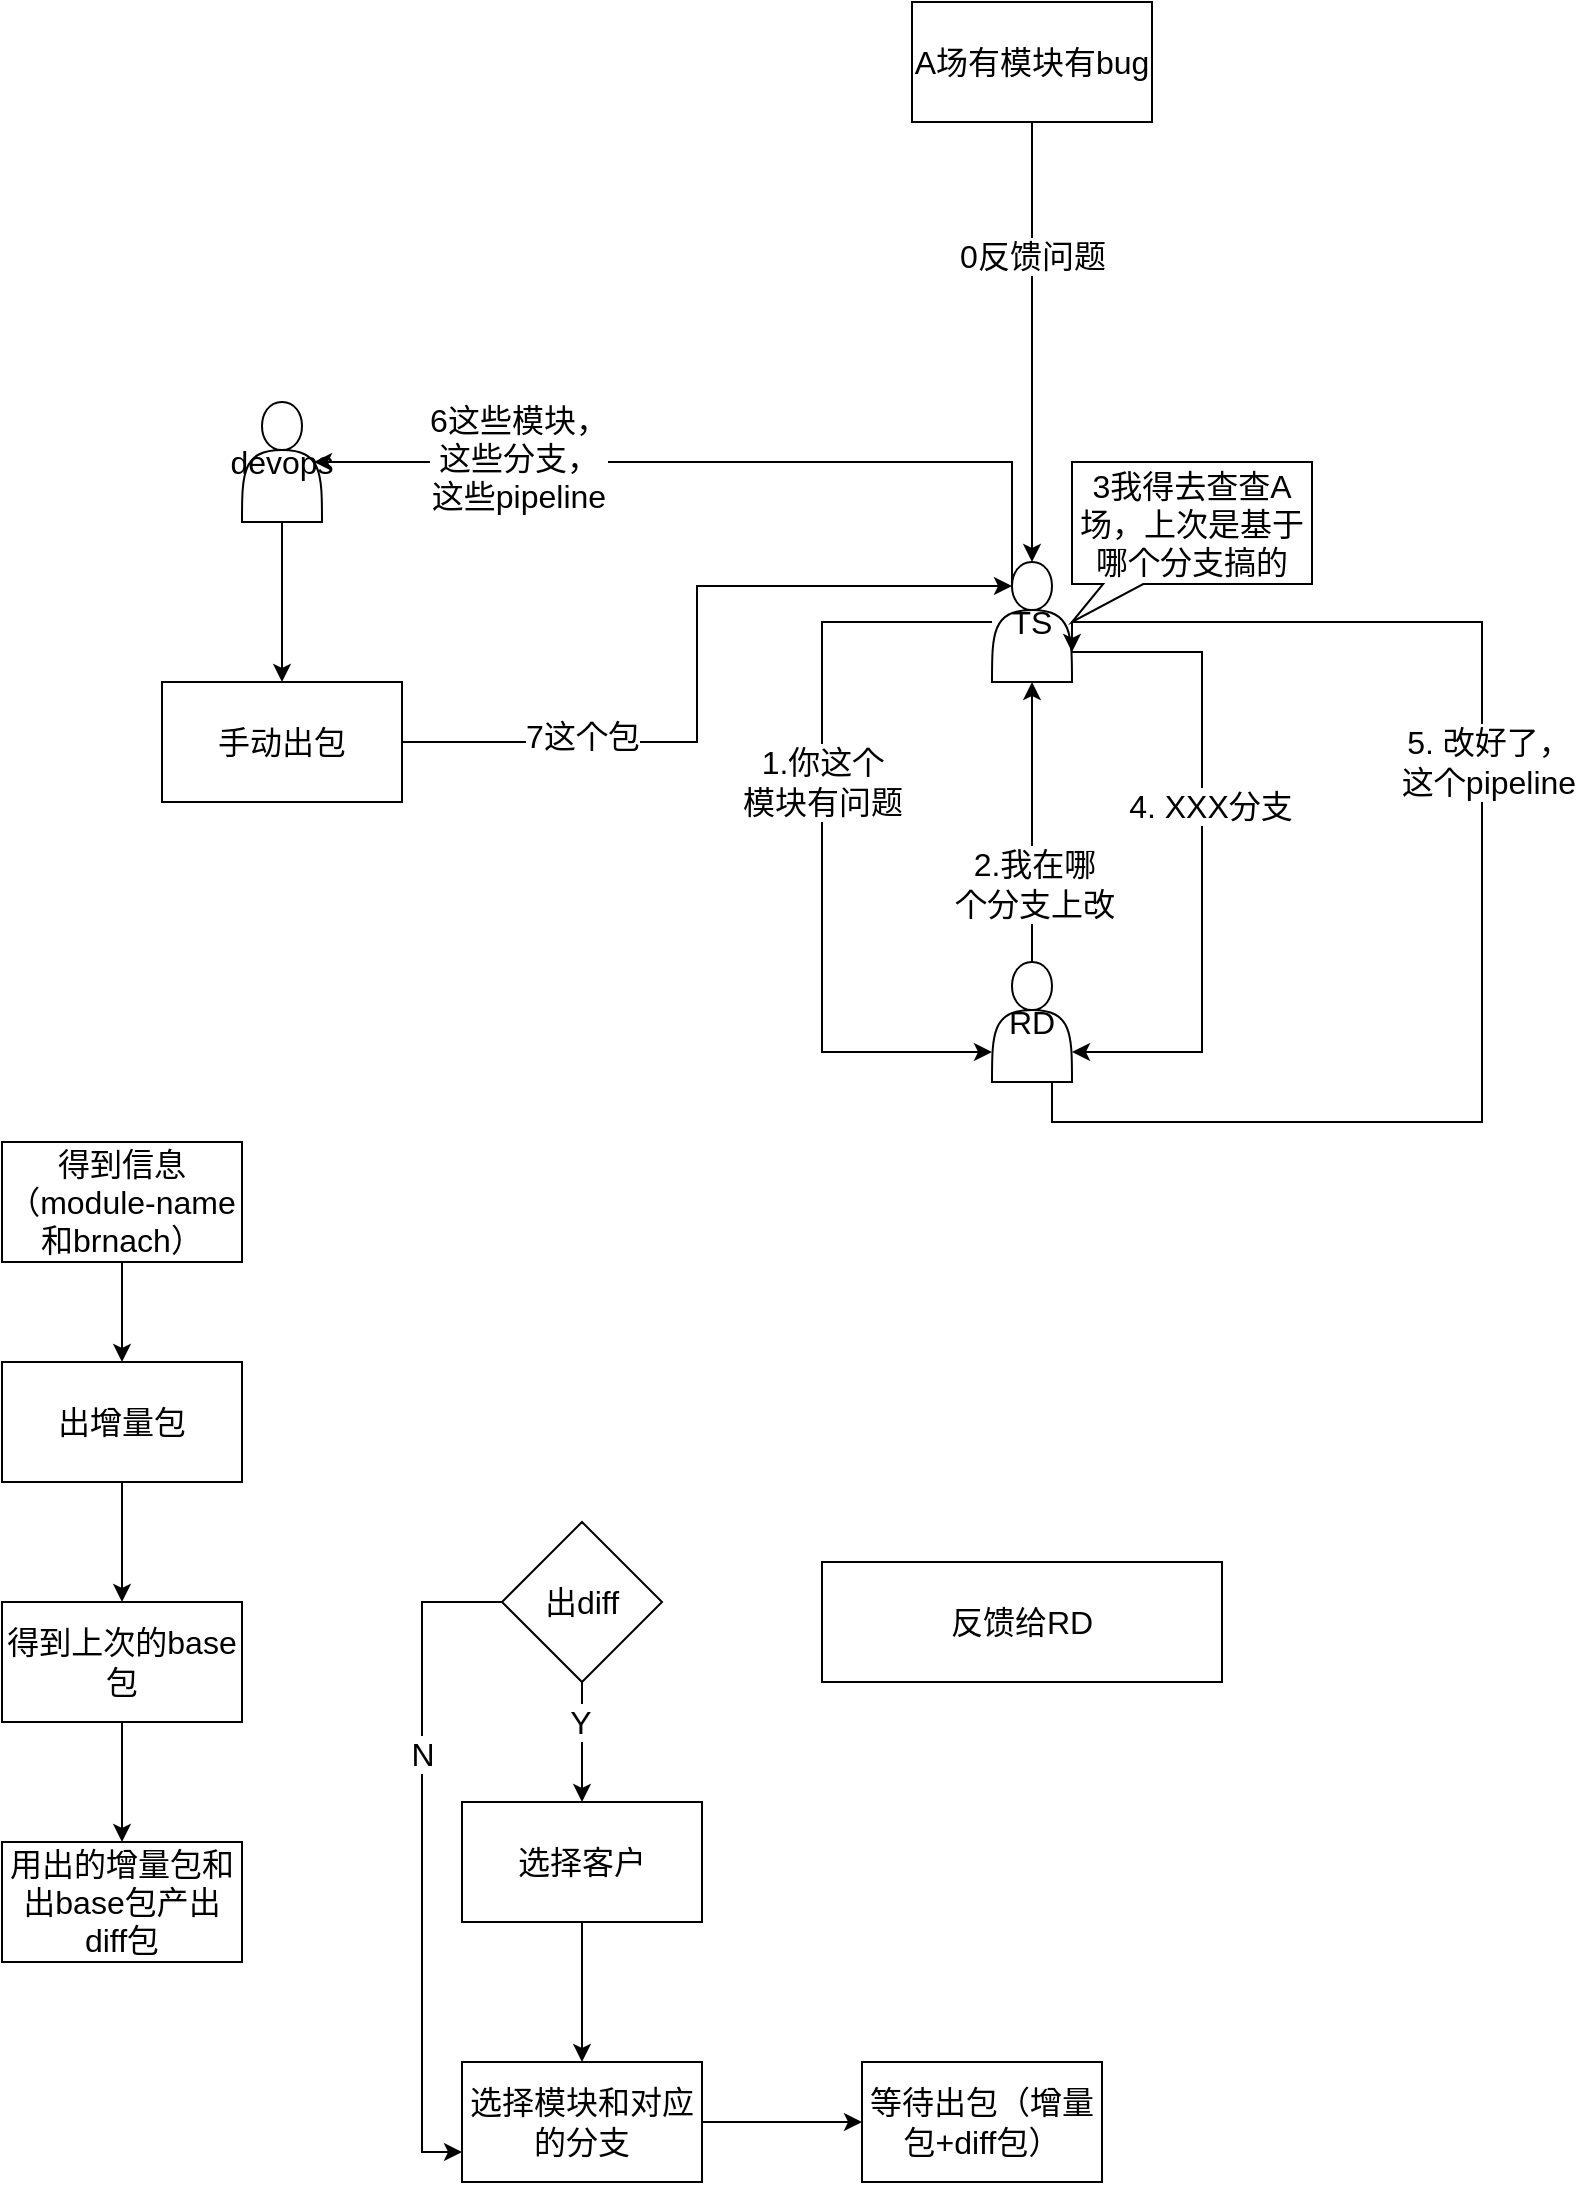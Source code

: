 <mxfile version="12.3.3" type="github" pages="1">
  <diagram id="h-nl5lxO03copgnb_cJI" name="第 1 页">
    <mxGraphModel dx="1106" dy="702" grid="1" gridSize="10" guides="1" tooltips="1" connect="1" arrows="1" fold="1" page="1" pageScale="1" pageWidth="827" pageHeight="1169" math="0" shadow="0">
      <root>
        <mxCell id="0"/>
        <mxCell id="1" parent="0"/>
        <mxCell id="Yf0kbL9KeZLlyTGPM-XU-5" value="" style="edgeStyle=orthogonalEdgeStyle;rounded=0;orthogonalLoop=1;jettySize=auto;html=1;fontSize=16;" edge="1" parent="1" source="Yf0kbL9KeZLlyTGPM-XU-1" target="Yf0kbL9KeZLlyTGPM-XU-4">
          <mxGeometry relative="1" as="geometry"/>
        </mxCell>
        <mxCell id="Yf0kbL9KeZLlyTGPM-XU-1" value="出增量包" style="rounded=0;whiteSpace=wrap;html=1;fontSize=16;" vertex="1" parent="1">
          <mxGeometry x="20" y="720" width="120" height="60" as="geometry"/>
        </mxCell>
        <mxCell id="Yf0kbL9KeZLlyTGPM-XU-3" value="" style="edgeStyle=orthogonalEdgeStyle;rounded=0;orthogonalLoop=1;jettySize=auto;html=1;fontSize=16;" edge="1" parent="1" source="Yf0kbL9KeZLlyTGPM-XU-2" target="Yf0kbL9KeZLlyTGPM-XU-1">
          <mxGeometry relative="1" as="geometry"/>
        </mxCell>
        <mxCell id="Yf0kbL9KeZLlyTGPM-XU-2" value="得到信息（module-name和brnach）" style="rounded=0;whiteSpace=wrap;html=1;fontSize=16;" vertex="1" parent="1">
          <mxGeometry x="20" y="610" width="120" height="60" as="geometry"/>
        </mxCell>
        <mxCell id="Yf0kbL9KeZLlyTGPM-XU-7" value="" style="edgeStyle=orthogonalEdgeStyle;rounded=0;orthogonalLoop=1;jettySize=auto;html=1;fontSize=16;" edge="1" parent="1" source="Yf0kbL9KeZLlyTGPM-XU-4" target="Yf0kbL9KeZLlyTGPM-XU-6">
          <mxGeometry relative="1" as="geometry"/>
        </mxCell>
        <mxCell id="Yf0kbL9KeZLlyTGPM-XU-4" value="得到上次的base包" style="rounded=0;whiteSpace=wrap;html=1;fontSize=16;" vertex="1" parent="1">
          <mxGeometry x="20" y="840" width="120" height="60" as="geometry"/>
        </mxCell>
        <mxCell id="Yf0kbL9KeZLlyTGPM-XU-6" value="用出的增量包和出base包产出diff包" style="rounded=0;whiteSpace=wrap;html=1;fontSize=16;" vertex="1" parent="1">
          <mxGeometry x="20" y="960" width="120" height="60" as="geometry"/>
        </mxCell>
        <mxCell id="Yf0kbL9KeZLlyTGPM-XU-12" value="" style="edgeStyle=orthogonalEdgeStyle;rounded=0;orthogonalLoop=1;jettySize=auto;html=1;fontSize=16;" edge="1" parent="1" source="Yf0kbL9KeZLlyTGPM-XU-9" target="Yf0kbL9KeZLlyTGPM-XU-11">
          <mxGeometry relative="1" as="geometry"/>
        </mxCell>
        <mxCell id="Yf0kbL9KeZLlyTGPM-XU-9" value="选择模块和对应的分支" style="rounded=0;whiteSpace=wrap;html=1;fontSize=16;" vertex="1" parent="1">
          <mxGeometry x="250" y="1070" width="120" height="60" as="geometry"/>
        </mxCell>
        <mxCell id="Yf0kbL9KeZLlyTGPM-XU-11" value="等待出包（增量包+diff包）" style="rounded=0;whiteSpace=wrap;html=1;fontSize=16;" vertex="1" parent="1">
          <mxGeometry x="450" y="1070" width="120" height="60" as="geometry"/>
        </mxCell>
        <mxCell id="Yf0kbL9KeZLlyTGPM-XU-15" value="" style="edgeStyle=orthogonalEdgeStyle;rounded=0;orthogonalLoop=1;jettySize=auto;html=1;fontSize=16;" edge="1" parent="1" source="Yf0kbL9KeZLlyTGPM-XU-13" target="Yf0kbL9KeZLlyTGPM-XU-14">
          <mxGeometry relative="1" as="geometry"/>
        </mxCell>
        <mxCell id="Yf0kbL9KeZLlyTGPM-XU-16" value="Y" style="text;html=1;align=center;verticalAlign=middle;resizable=0;points=[];;labelBackgroundColor=#ffffff;fontSize=16;" vertex="1" connectable="0" parent="Yf0kbL9KeZLlyTGPM-XU-15">
          <mxGeometry x="-0.326" y="-1" relative="1" as="geometry">
            <mxPoint as="offset"/>
          </mxGeometry>
        </mxCell>
        <mxCell id="Yf0kbL9KeZLlyTGPM-XU-18" style="edgeStyle=orthogonalEdgeStyle;rounded=0;orthogonalLoop=1;jettySize=auto;html=1;entryX=0;entryY=0.75;entryDx=0;entryDy=0;fontSize=16;" edge="1" parent="1" source="Yf0kbL9KeZLlyTGPM-XU-13" target="Yf0kbL9KeZLlyTGPM-XU-9">
          <mxGeometry relative="1" as="geometry">
            <Array as="points">
              <mxPoint x="230" y="840"/>
              <mxPoint x="230" y="1115"/>
            </Array>
          </mxGeometry>
        </mxCell>
        <mxCell id="Yf0kbL9KeZLlyTGPM-XU-19" value="N" style="text;html=1;align=center;verticalAlign=middle;resizable=0;points=[];;labelBackgroundColor=#ffffff;fontSize=16;" vertex="1" connectable="0" parent="Yf0kbL9KeZLlyTGPM-XU-18">
          <mxGeometry x="-0.306" relative="1" as="geometry">
            <mxPoint as="offset"/>
          </mxGeometry>
        </mxCell>
        <mxCell id="Yf0kbL9KeZLlyTGPM-XU-13" value="出diff" style="rhombus;whiteSpace=wrap;html=1;fontSize=16;" vertex="1" parent="1">
          <mxGeometry x="270" y="800" width="80" height="80" as="geometry"/>
        </mxCell>
        <mxCell id="Yf0kbL9KeZLlyTGPM-XU-17" value="" style="edgeStyle=orthogonalEdgeStyle;rounded=0;orthogonalLoop=1;jettySize=auto;html=1;fontSize=16;" edge="1" parent="1" source="Yf0kbL9KeZLlyTGPM-XU-14" target="Yf0kbL9KeZLlyTGPM-XU-9">
          <mxGeometry relative="1" as="geometry"/>
        </mxCell>
        <mxCell id="Yf0kbL9KeZLlyTGPM-XU-14" value="选择客户" style="rounded=0;whiteSpace=wrap;html=1;fontSize=16;" vertex="1" parent="1">
          <mxGeometry x="250" y="940" width="120" height="60" as="geometry"/>
        </mxCell>
        <mxCell id="Yf0kbL9KeZLlyTGPM-XU-22" value="" style="edgeStyle=orthogonalEdgeStyle;rounded=0;orthogonalLoop=1;jettySize=auto;html=1;fontSize=16;entryX=0.5;entryY=0;entryDx=0;entryDy=0;" edge="1" parent="1" source="Yf0kbL9KeZLlyTGPM-XU-20" target="Yf0kbL9KeZLlyTGPM-XU-36">
          <mxGeometry relative="1" as="geometry">
            <mxPoint x="535" y="310" as="targetPoint"/>
          </mxGeometry>
        </mxCell>
        <mxCell id="Yf0kbL9KeZLlyTGPM-XU-28" value="0反馈问题" style="text;html=1;align=center;verticalAlign=middle;resizable=0;points=[];;labelBackgroundColor=#ffffff;fontSize=16;" vertex="1" connectable="0" parent="Yf0kbL9KeZLlyTGPM-XU-22">
          <mxGeometry x="-0.397" relative="1" as="geometry">
            <mxPoint as="offset"/>
          </mxGeometry>
        </mxCell>
        <mxCell id="Yf0kbL9KeZLlyTGPM-XU-20" value="A场有模块有bug" style="rounded=0;whiteSpace=wrap;html=1;fontSize=16;" vertex="1" parent="1">
          <mxGeometry x="475" y="40" width="120" height="60" as="geometry"/>
        </mxCell>
        <mxCell id="Yf0kbL9KeZLlyTGPM-XU-23" value="反馈给RD" style="rounded=0;whiteSpace=wrap;html=1;fontSize=16;" vertex="1" parent="1">
          <mxGeometry x="430" y="820" width="200" height="60" as="geometry"/>
        </mxCell>
        <mxCell id="Yf0kbL9KeZLlyTGPM-XU-26" value="3我得去查查A场，上次是基于哪个分支搞的" style="shape=callout;whiteSpace=wrap;html=1;perimeter=calloutPerimeter;fontSize=16;size=19;position=0.13;position2=0;" vertex="1" parent="1">
          <mxGeometry x="555" y="270" width="120" height="80" as="geometry"/>
        </mxCell>
        <mxCell id="Yf0kbL9KeZLlyTGPM-XU-39" style="edgeStyle=orthogonalEdgeStyle;rounded=0;orthogonalLoop=1;jettySize=auto;html=1;entryX=0;entryY=0.75;entryDx=0;entryDy=0;fontSize=16;" edge="1" parent="1" source="Yf0kbL9KeZLlyTGPM-XU-36" target="Yf0kbL9KeZLlyTGPM-XU-37">
          <mxGeometry relative="1" as="geometry">
            <Array as="points">
              <mxPoint x="430" y="350"/>
              <mxPoint x="430" y="565"/>
            </Array>
          </mxGeometry>
        </mxCell>
        <mxCell id="Yf0kbL9KeZLlyTGPM-XU-40" value="1.你这个&lt;br&gt;模块有问题" style="text;html=1;align=center;verticalAlign=middle;resizable=0;points=[];;labelBackgroundColor=#ffffff;fontSize=16;" vertex="1" connectable="0" parent="Yf0kbL9KeZLlyTGPM-XU-39">
          <mxGeometry x="-0.143" relative="1" as="geometry">
            <mxPoint as="offset"/>
          </mxGeometry>
        </mxCell>
        <mxCell id="Yf0kbL9KeZLlyTGPM-XU-44" style="edgeStyle=orthogonalEdgeStyle;rounded=0;orthogonalLoop=1;jettySize=auto;html=1;exitX=1;exitY=0.75;exitDx=0;exitDy=0;entryX=1;entryY=0.75;entryDx=0;entryDy=0;fontSize=16;" edge="1" parent="1" source="Yf0kbL9KeZLlyTGPM-XU-36" target="Yf0kbL9KeZLlyTGPM-XU-37">
          <mxGeometry relative="1" as="geometry">
            <Array as="points">
              <mxPoint x="620" y="365"/>
              <mxPoint x="620" y="565"/>
            </Array>
          </mxGeometry>
        </mxCell>
        <mxCell id="Yf0kbL9KeZLlyTGPM-XU-45" value="4. XXX分支" style="text;html=1;align=center;verticalAlign=middle;resizable=0;points=[];;labelBackgroundColor=#ffffff;fontSize=16;" vertex="1" connectable="0" parent="Yf0kbL9KeZLlyTGPM-XU-44">
          <mxGeometry x="-0.139" y="4" relative="1" as="geometry">
            <mxPoint as="offset"/>
          </mxGeometry>
        </mxCell>
        <mxCell id="Yf0kbL9KeZLlyTGPM-XU-48" style="edgeStyle=orthogonalEdgeStyle;rounded=0;orthogonalLoop=1;jettySize=auto;html=1;exitX=0.25;exitY=0.2;exitDx=0;exitDy=0;exitPerimeter=0;fontSize=16;entryX=0.9;entryY=0.5;entryDx=0;entryDy=0;entryPerimeter=0;" edge="1" parent="1" source="Yf0kbL9KeZLlyTGPM-XU-36" target="Yf0kbL9KeZLlyTGPM-XU-38">
          <mxGeometry relative="1" as="geometry">
            <mxPoint x="220" y="260" as="targetPoint"/>
            <Array as="points">
              <mxPoint x="525" y="270"/>
            </Array>
          </mxGeometry>
        </mxCell>
        <mxCell id="Yf0kbL9KeZLlyTGPM-XU-49" value="6这些模块，&lt;br&gt;这些分支，&lt;br&gt;这些pipeline" style="text;html=1;align=center;verticalAlign=middle;resizable=0;points=[];;labelBackgroundColor=#ffffff;fontSize=16;" vertex="1" connectable="0" parent="Yf0kbL9KeZLlyTGPM-XU-48">
          <mxGeometry x="0.505" y="-2" relative="1" as="geometry">
            <mxPoint as="offset"/>
          </mxGeometry>
        </mxCell>
        <mxCell id="Yf0kbL9KeZLlyTGPM-XU-36" value="TS" style="shape=actor;whiteSpace=wrap;html=1;fontSize=16;" vertex="1" parent="1">
          <mxGeometry x="515" y="320" width="40" height="60" as="geometry"/>
        </mxCell>
        <mxCell id="Yf0kbL9KeZLlyTGPM-XU-41" style="edgeStyle=orthogonalEdgeStyle;rounded=0;orthogonalLoop=1;jettySize=auto;html=1;entryX=0.5;entryY=1;entryDx=0;entryDy=0;fontSize=16;" edge="1" parent="1" source="Yf0kbL9KeZLlyTGPM-XU-37" target="Yf0kbL9KeZLlyTGPM-XU-36">
          <mxGeometry relative="1" as="geometry"/>
        </mxCell>
        <mxCell id="Yf0kbL9KeZLlyTGPM-XU-43" value="2.我在哪&lt;br&gt;个分支上改" style="text;html=1;align=center;verticalAlign=middle;resizable=0;points=[];;labelBackgroundColor=#ffffff;fontSize=16;" vertex="1" connectable="0" parent="Yf0kbL9KeZLlyTGPM-XU-41">
          <mxGeometry x="-0.445" y="-1" relative="1" as="geometry">
            <mxPoint as="offset"/>
          </mxGeometry>
        </mxCell>
        <mxCell id="Yf0kbL9KeZLlyTGPM-XU-46" style="edgeStyle=orthogonalEdgeStyle;rounded=0;orthogonalLoop=1;jettySize=auto;html=1;exitX=0.75;exitY=1;exitDx=0;exitDy=0;entryX=1;entryY=0.75;entryDx=0;entryDy=0;fontSize=16;" edge="1" parent="1" source="Yf0kbL9KeZLlyTGPM-XU-37" target="Yf0kbL9KeZLlyTGPM-XU-36">
          <mxGeometry relative="1" as="geometry">
            <Array as="points">
              <mxPoint x="545" y="600"/>
              <mxPoint x="760" y="600"/>
              <mxPoint x="760" y="350"/>
              <mxPoint x="555" y="350"/>
            </Array>
          </mxGeometry>
        </mxCell>
        <mxCell id="Yf0kbL9KeZLlyTGPM-XU-47" value="5. 改好了，&lt;br&gt;这个pipeline" style="text;html=1;align=center;verticalAlign=middle;resizable=0;points=[];;labelBackgroundColor=#ffffff;fontSize=16;" vertex="1" connectable="0" parent="Yf0kbL9KeZLlyTGPM-XU-46">
          <mxGeometry x="0.177" y="-3" relative="1" as="geometry">
            <mxPoint as="offset"/>
          </mxGeometry>
        </mxCell>
        <mxCell id="Yf0kbL9KeZLlyTGPM-XU-37" value="RD" style="shape=actor;whiteSpace=wrap;html=1;fontSize=16;" vertex="1" parent="1">
          <mxGeometry x="515" y="520" width="40" height="60" as="geometry"/>
        </mxCell>
        <mxCell id="Yf0kbL9KeZLlyTGPM-XU-52" value="" style="edgeStyle=orthogonalEdgeStyle;rounded=0;orthogonalLoop=1;jettySize=auto;html=1;fontSize=16;" edge="1" parent="1" source="Yf0kbL9KeZLlyTGPM-XU-38">
          <mxGeometry relative="1" as="geometry">
            <mxPoint x="160" y="380" as="targetPoint"/>
          </mxGeometry>
        </mxCell>
        <mxCell id="Yf0kbL9KeZLlyTGPM-XU-38" value="devops" style="shape=actor;whiteSpace=wrap;html=1;fontSize=16;" vertex="1" parent="1">
          <mxGeometry x="140" y="240" width="40" height="60" as="geometry"/>
        </mxCell>
        <mxCell id="Yf0kbL9KeZLlyTGPM-XU-53" style="edgeStyle=orthogonalEdgeStyle;rounded=0;orthogonalLoop=1;jettySize=auto;html=1;entryX=0.25;entryY=0.2;entryDx=0;entryDy=0;entryPerimeter=0;fontSize=16;" edge="1" parent="1" source="Yf0kbL9KeZLlyTGPM-XU-50" target="Yf0kbL9KeZLlyTGPM-XU-36">
          <mxGeometry relative="1" as="geometry"/>
        </mxCell>
        <mxCell id="Yf0kbL9KeZLlyTGPM-XU-54" value="7这个包" style="text;html=1;align=center;verticalAlign=middle;resizable=0;points=[];;labelBackgroundColor=#ffffff;fontSize=16;" vertex="1" connectable="0" parent="Yf0kbL9KeZLlyTGPM-XU-53">
          <mxGeometry x="-0.532" y="3" relative="1" as="geometry">
            <mxPoint as="offset"/>
          </mxGeometry>
        </mxCell>
        <mxCell id="Yf0kbL9KeZLlyTGPM-XU-50" value="手动出包" style="rounded=0;whiteSpace=wrap;html=1;fontSize=16;" vertex="1" parent="1">
          <mxGeometry x="100" y="380" width="120" height="60" as="geometry"/>
        </mxCell>
      </root>
    </mxGraphModel>
  </diagram>
</mxfile>

